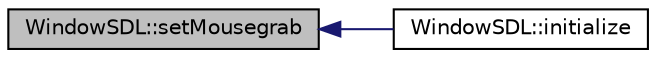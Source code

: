 digraph "WindowSDL::setMousegrab"
{
 // INTERACTIVE_SVG=YES
  edge [fontname="Helvetica",fontsize="10",labelfontname="Helvetica",labelfontsize="10"];
  node [fontname="Helvetica",fontsize="10",shape=record];
  rankdir="LR";
  Node1 [label="WindowSDL::setMousegrab",height=0.2,width=0.4,color="black", fillcolor="grey75", style="filled" fontcolor="black"];
  Node1 -> Node2 [dir="back",color="midnightblue",fontsize="10",style="solid",fontname="Helvetica"];
  Node2 [label="WindowSDL::initialize",height=0.2,width=0.4,color="black", fillcolor="white", style="filled",URL="$class_window_s_d_l.html#aeee964c4fb1b3b843d985583970b43a0"];
}
